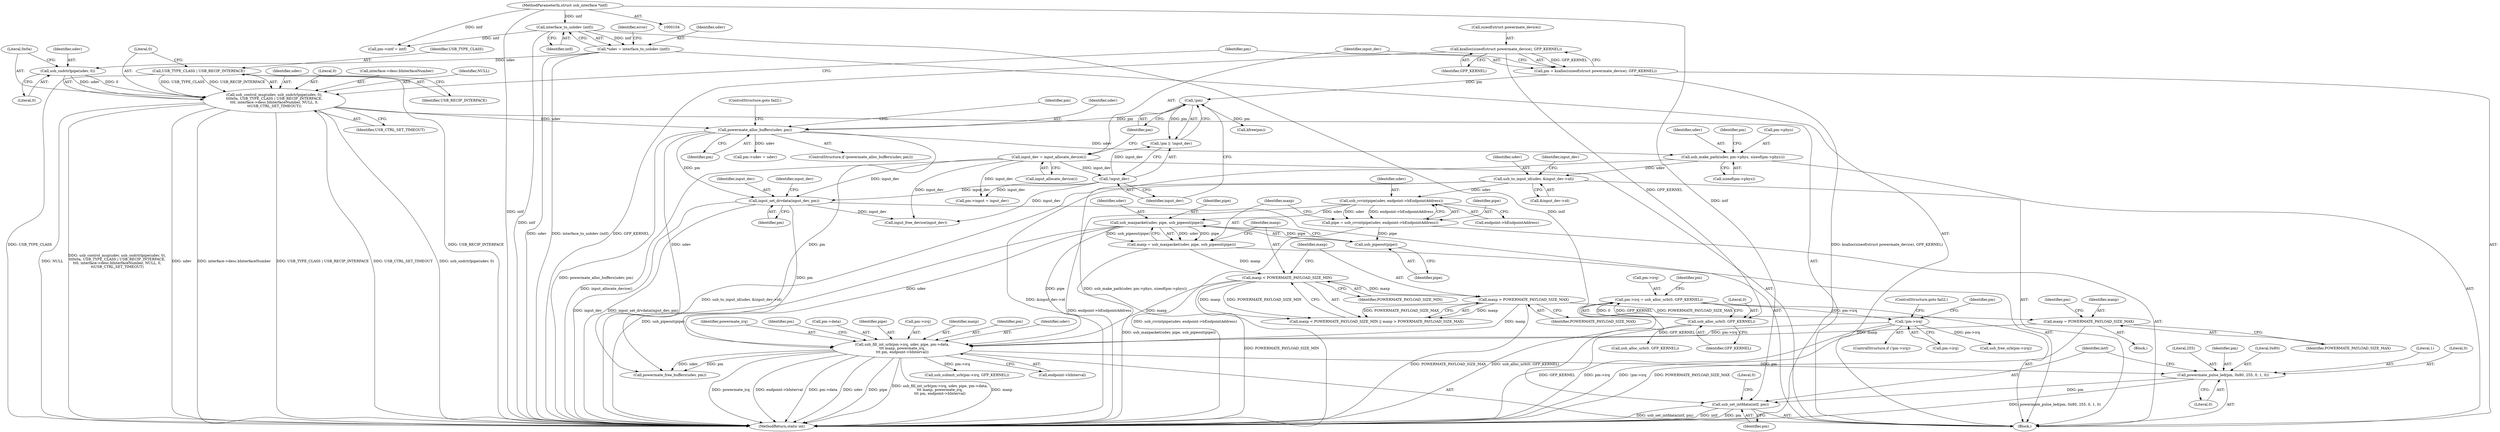 digraph "0_linux_9c6ba456711687b794dcf285856fc14e2c76074f@pointer" {
"1000456" [label="(Call,usb_set_intfdata(intf, pm))"];
"1000105" [label="(MethodParameterIn,struct usb_interface *intf)"];
"1000111" [label="(Call,interface_to_usbdev (intf))"];
"1000449" [label="(Call,powermate_pulse_led(pm, 0x80, 255, 0, 1, 0))"];
"1000386" [label="(Call,usb_fill_int_urb(pm->irq, udev, pipe, pm->data,\n\t\t\t maxp, powermate_irq,\n\t\t\t pm, endpoint->bInterval))"];
"1000204" [label="(Call,!pm->irq)"];
"1000196" [label="(Call,pm->irq = usb_alloc_urb(0, GFP_KERNEL))"];
"1000200" [label="(Call,usb_alloc_urb(0, GFP_KERNEL))"];
"1000177" [label="(Call,kzalloc(sizeof(struct powermate_device), GFP_KERNEL))"];
"1000369" [label="(Call,usb_maxpacket(udev, pipe, usb_pipeout(pipe)))"];
"1000362" [label="(Call,usb_rcvintpipe(udev, endpoint->bEndpointAddress))"];
"1000295" [label="(Call,usb_to_input_id(udev, &input_dev->id))"];
"1000237" [label="(Call,usb_make_path(udev, pm->phys, sizeof(pm->phys)))"];
"1000192" [label="(Call,powermate_alloc_buffers(udev, pm))"];
"1000157" [label="(Call,usb_control_msg(udev, usb_sndctrlpipe(udev, 0),\n\t\t0x0a, USB_TYPE_CLASS | USB_RECIP_INTERFACE,\n\t\t0, interface->desc.bInterfaceNumber, NULL, 0,\n\t\tUSB_CTRL_SET_TIMEOUT))"];
"1000159" [label="(Call,usb_sndctrlpipe(udev, 0))"];
"1000109" [label="(Call,*udev = interface_to_usbdev (intf))"];
"1000163" [label="(Call,USB_TYPE_CLASS | USB_RECIP_INTERFACE)"];
"1000186" [label="(Call,!pm)"];
"1000175" [label="(Call,pm = kzalloc(sizeof(struct powermate_device), GFP_KERNEL))"];
"1000372" [label="(Call,usb_pipeout(pipe))"];
"1000360" [label="(Call,pipe = usb_rcvintpipe(udev, endpoint->bEndpointAddress))"];
"1000376" [label="(Call,maxp < POWERMATE_PAYLOAD_SIZE_MIN)"];
"1000367" [label="(Call,maxp = usb_maxpacket(udev, pipe, usb_pipeout(pipe)))"];
"1000383" [label="(Call,maxp = POWERMATE_PAYLOAD_SIZE_MAX)"];
"1000379" [label="(Call,maxp > POWERMATE_PAYLOAD_SIZE_MAX)"];
"1000311" [label="(Call,input_set_drvdata(input_dev, pm))"];
"1000181" [label="(Call,input_dev = input_allocate_device())"];
"1000188" [label="(Call,!input_dev)"];
"1000396" [label="(Identifier,powermate_irq)"];
"1000404" [label="(Identifier,pm)"];
"1000381" [label="(Identifier,POWERMATE_PAYLOAD_SIZE_MAX)"];
"1000175" [label="(Call,pm = kzalloc(sizeof(struct powermate_device), GFP_KERNEL))"];
"1000296" [label="(Identifier,udev)"];
"1000195" [label="(ControlStructure,goto fail2;)"];
"1000180" [label="(Identifier,GFP_KERNEL)"];
"1000449" [label="(Call,powermate_pulse_led(pm, 0x80, 255, 0, 1, 0))"];
"1000481" [label="(Call,input_free_device(input_dev))"];
"1000363" [label="(Identifier,udev)"];
"1000105" [label="(MethodParameterIn,struct usb_interface *intf)"];
"1000452" [label="(Literal,255)"];
"1000386" [label="(Call,usb_fill_int_urb(pm->irq, udev, pipe, pm->data,\n\t\t\t maxp, powermate_irq,\n\t\t\t pm, endpoint->bInterval))"];
"1000472" [label="(Call,usb_free_urb(pm->irq))"];
"1000456" [label="(Call,usb_set_intfdata(intf, pm))"];
"1000177" [label="(Call,kzalloc(sizeof(struct powermate_device), GFP_KERNEL))"];
"1000192" [label="(Call,powermate_alloc_buffers(udev, pm))"];
"1000239" [label="(Call,pm->phys)"];
"1000370" [label="(Identifier,udev)"];
"1000111" [label="(Call,interface_to_usbdev (intf))"];
"1000458" [label="(Identifier,pm)"];
"1000112" [label="(Identifier,intf)"];
"1000198" [label="(Identifier,pm)"];
"1000378" [label="(Identifier,POWERMATE_PAYLOAD_SIZE_MIN)"];
"1000297" [label="(Call,&input_dev->id)"];
"1000364" [label="(Call,endpoint->bEndpointAddress)"];
"1000193" [label="(Identifier,udev)"];
"1000379" [label="(Call,maxp > POWERMATE_PAYLOAD_SIZE_MAX)"];
"1000189" [label="(Identifier,input_dev)"];
"1000368" [label="(Identifier,maxp)"];
"1000392" [label="(Call,pm->data)"];
"1000166" [label="(Literal,0)"];
"1000181" [label="(Call,input_dev = input_allocate_device())"];
"1000455" [label="(Literal,0)"];
"1000121" [label="(Identifier,error)"];
"1000477" [label="(Call,powermate_free_buffers(udev, pm))"];
"1000213" [label="(Call,usb_alloc_urb(0, GFP_KERNEL))"];
"1000194" [label="(Identifier,pm)"];
"1000182" [label="(Identifier,input_dev)"];
"1000385" [label="(Identifier,POWERMATE_PAYLOAD_SIZE_MAX)"];
"1000391" [label="(Identifier,pipe)"];
"1000162" [label="(Literal,0x0a)"];
"1000183" [label="(Call,input_allocate_device())"];
"1000242" [label="(Call,sizeof(pm->phys))"];
"1000163" [label="(Call,USB_TYPE_CLASS | USB_RECIP_INTERFACE)"];
"1000375" [label="(Call,maxp < POWERMATE_PAYLOAD_SIZE_MIN || maxp > POWERMATE_PAYLOAD_SIZE_MAX)"];
"1000203" [label="(ControlStructure,if (!pm->irq))"];
"1000312" [label="(Identifier,input_dev)"];
"1000176" [label="(Identifier,pm)"];
"1000232" [label="(Call,pm->input = input_dev)"];
"1000185" [label="(Call,!pm || !input_dev)"];
"1000222" [label="(Call,pm->udev = udev)"];
"1000376" [label="(Call,maxp < POWERMATE_PAYLOAD_SIZE_MIN)"];
"1000450" [label="(Identifier,pm)"];
"1000238" [label="(Identifier,udev)"];
"1000158" [label="(Identifier,udev)"];
"1000204" [label="(Call,!pm->irq)"];
"1000295" [label="(Call,usb_to_input_id(udev, &input_dev->id))"];
"1000191" [label="(ControlStructure,if (powermate_alloc_buffers(udev, pm)))"];
"1000460" [label="(Literal,0)"];
"1000188" [label="(Call,!input_dev)"];
"1000483" [label="(Call,kfree(pm))"];
"1000373" [label="(Identifier,pipe)"];
"1000457" [label="(Identifier,intf)"];
"1000237" [label="(Call,usb_make_path(udev, pm->phys, sizeof(pm->phys)))"];
"1000110" [label="(Identifier,udev)"];
"1000387" [label="(Call,pm->irq)"];
"1000173" [label="(Literal,0)"];
"1000395" [label="(Identifier,maxp)"];
"1000206" [label="(Identifier,pm)"];
"1000164" [label="(Identifier,USB_TYPE_CLASS)"];
"1000311" [label="(Call,input_set_drvdata(input_dev, pm))"];
"1000397" [label="(Identifier,pm)"];
"1000383" [label="(Call,maxp = POWERMATE_PAYLOAD_SIZE_MAX)"];
"1000165" [label="(Identifier,USB_RECIP_INTERFACE)"];
"1000382" [label="(Block,)"];
"1000107" [label="(Block,)"];
"1000202" [label="(Identifier,GFP_KERNEL)"];
"1000211" [label="(Identifier,pm)"];
"1000197" [label="(Call,pm->irq)"];
"1000371" [label="(Identifier,pipe)"];
"1000367" [label="(Call,maxp = usb_maxpacket(udev, pipe, usb_pipeout(pipe)))"];
"1000187" [label="(Identifier,pm)"];
"1000196" [label="(Call,pm->irq = usb_alloc_urb(0, GFP_KERNEL))"];
"1000304" [label="(Identifier,input_dev)"];
"1000167" [label="(Call,interface->desc.bInterfaceNumber)"];
"1000248" [label="(Identifier,pm)"];
"1000360" [label="(Call,pipe = usb_rcvintpipe(udev, endpoint->bEndpointAddress))"];
"1000390" [label="(Identifier,udev)"];
"1000487" [label="(MethodReturn,static int)"];
"1000380" [label="(Identifier,maxp)"];
"1000451" [label="(Literal,0x80)"];
"1000454" [label="(Literal,1)"];
"1000361" [label="(Identifier,pipe)"];
"1000109" [label="(Call,*udev = interface_to_usbdev (intf))"];
"1000372" [label="(Call,usb_pipeout(pipe))"];
"1000369" [label="(Call,usb_maxpacket(udev, pipe, usb_pipeout(pipe)))"];
"1000384" [label="(Identifier,maxp)"];
"1000157" [label="(Call,usb_control_msg(udev, usb_sndctrlpipe(udev, 0),\n\t\t0x0a, USB_TYPE_CLASS | USB_RECIP_INTERFACE,\n\t\t0, interface->desc.bInterfaceNumber, NULL, 0,\n\t\tUSB_CTRL_SET_TIMEOUT))"];
"1000200" [label="(Call,usb_alloc_urb(0, GFP_KERNEL))"];
"1000316" [label="(Identifier,input_dev)"];
"1000227" [label="(Call,pm->intf = intf)"];
"1000186" [label="(Call,!pm)"];
"1000161" [label="(Literal,0)"];
"1000172" [label="(Identifier,NULL)"];
"1000160" [label="(Identifier,udev)"];
"1000174" [label="(Identifier,USB_CTRL_SET_TIMEOUT)"];
"1000377" [label="(Identifier,maxp)"];
"1000313" [label="(Identifier,pm)"];
"1000398" [label="(Call,endpoint->bInterval)"];
"1000201" [label="(Literal,0)"];
"1000178" [label="(Call,sizeof(struct powermate_device))"];
"1000453" [label="(Literal,0)"];
"1000388" [label="(Identifier,pm)"];
"1000159" [label="(Call,usb_sndctrlpipe(udev, 0))"];
"1000208" [label="(ControlStructure,goto fail2;)"];
"1000205" [label="(Call,pm->irq)"];
"1000418" [label="(Call,usb_submit_urb(pm->irq, GFP_KERNEL))"];
"1000362" [label="(Call,usb_rcvintpipe(udev, endpoint->bEndpointAddress))"];
"1000456" -> "1000107"  [label="AST: "];
"1000456" -> "1000458"  [label="CFG: "];
"1000457" -> "1000456"  [label="AST: "];
"1000458" -> "1000456"  [label="AST: "];
"1000460" -> "1000456"  [label="CFG: "];
"1000456" -> "1000487"  [label="DDG: intf"];
"1000456" -> "1000487"  [label="DDG: pm"];
"1000456" -> "1000487"  [label="DDG: usb_set_intfdata(intf, pm)"];
"1000105" -> "1000456"  [label="DDG: intf"];
"1000111" -> "1000456"  [label="DDG: intf"];
"1000449" -> "1000456"  [label="DDG: pm"];
"1000105" -> "1000104"  [label="AST: "];
"1000105" -> "1000487"  [label="DDG: intf"];
"1000105" -> "1000111"  [label="DDG: intf"];
"1000105" -> "1000227"  [label="DDG: intf"];
"1000111" -> "1000109"  [label="AST: "];
"1000111" -> "1000112"  [label="CFG: "];
"1000112" -> "1000111"  [label="AST: "];
"1000109" -> "1000111"  [label="CFG: "];
"1000111" -> "1000487"  [label="DDG: intf"];
"1000111" -> "1000109"  [label="DDG: intf"];
"1000111" -> "1000227"  [label="DDG: intf"];
"1000449" -> "1000107"  [label="AST: "];
"1000449" -> "1000455"  [label="CFG: "];
"1000450" -> "1000449"  [label="AST: "];
"1000451" -> "1000449"  [label="AST: "];
"1000452" -> "1000449"  [label="AST: "];
"1000453" -> "1000449"  [label="AST: "];
"1000454" -> "1000449"  [label="AST: "];
"1000455" -> "1000449"  [label="AST: "];
"1000457" -> "1000449"  [label="CFG: "];
"1000449" -> "1000487"  [label="DDG: powermate_pulse_led(pm, 0x80, 255, 0, 1, 0)"];
"1000386" -> "1000449"  [label="DDG: pm"];
"1000386" -> "1000107"  [label="AST: "];
"1000386" -> "1000398"  [label="CFG: "];
"1000387" -> "1000386"  [label="AST: "];
"1000390" -> "1000386"  [label="AST: "];
"1000391" -> "1000386"  [label="AST: "];
"1000392" -> "1000386"  [label="AST: "];
"1000395" -> "1000386"  [label="AST: "];
"1000396" -> "1000386"  [label="AST: "];
"1000397" -> "1000386"  [label="AST: "];
"1000398" -> "1000386"  [label="AST: "];
"1000404" -> "1000386"  [label="CFG: "];
"1000386" -> "1000487"  [label="DDG: powermate_irq"];
"1000386" -> "1000487"  [label="DDG: endpoint->bInterval"];
"1000386" -> "1000487"  [label="DDG: pm->data"];
"1000386" -> "1000487"  [label="DDG: udev"];
"1000386" -> "1000487"  [label="DDG: pipe"];
"1000386" -> "1000487"  [label="DDG: usb_fill_int_urb(pm->irq, udev, pipe, pm->data,\n\t\t\t maxp, powermate_irq,\n\t\t\t pm, endpoint->bInterval)"];
"1000386" -> "1000487"  [label="DDG: maxp"];
"1000204" -> "1000386"  [label="DDG: pm->irq"];
"1000369" -> "1000386"  [label="DDG: udev"];
"1000369" -> "1000386"  [label="DDG: pipe"];
"1000376" -> "1000386"  [label="DDG: maxp"];
"1000383" -> "1000386"  [label="DDG: maxp"];
"1000379" -> "1000386"  [label="DDG: maxp"];
"1000311" -> "1000386"  [label="DDG: pm"];
"1000386" -> "1000418"  [label="DDG: pm->irq"];
"1000386" -> "1000477"  [label="DDG: udev"];
"1000386" -> "1000477"  [label="DDG: pm"];
"1000204" -> "1000203"  [label="AST: "];
"1000204" -> "1000205"  [label="CFG: "];
"1000205" -> "1000204"  [label="AST: "];
"1000208" -> "1000204"  [label="CFG: "];
"1000211" -> "1000204"  [label="CFG: "];
"1000204" -> "1000487"  [label="DDG: pm->irq"];
"1000204" -> "1000487"  [label="DDG: !pm->irq"];
"1000196" -> "1000204"  [label="DDG: pm->irq"];
"1000204" -> "1000472"  [label="DDG: pm->irq"];
"1000196" -> "1000107"  [label="AST: "];
"1000196" -> "1000200"  [label="CFG: "];
"1000197" -> "1000196"  [label="AST: "];
"1000200" -> "1000196"  [label="AST: "];
"1000206" -> "1000196"  [label="CFG: "];
"1000196" -> "1000487"  [label="DDG: usb_alloc_urb(0, GFP_KERNEL)"];
"1000200" -> "1000196"  [label="DDG: 0"];
"1000200" -> "1000196"  [label="DDG: GFP_KERNEL"];
"1000200" -> "1000202"  [label="CFG: "];
"1000201" -> "1000200"  [label="AST: "];
"1000202" -> "1000200"  [label="AST: "];
"1000200" -> "1000487"  [label="DDG: GFP_KERNEL"];
"1000177" -> "1000200"  [label="DDG: GFP_KERNEL"];
"1000200" -> "1000213"  [label="DDG: GFP_KERNEL"];
"1000177" -> "1000175"  [label="AST: "];
"1000177" -> "1000180"  [label="CFG: "];
"1000178" -> "1000177"  [label="AST: "];
"1000180" -> "1000177"  [label="AST: "];
"1000175" -> "1000177"  [label="CFG: "];
"1000177" -> "1000487"  [label="DDG: GFP_KERNEL"];
"1000177" -> "1000175"  [label="DDG: GFP_KERNEL"];
"1000369" -> "1000367"  [label="AST: "];
"1000369" -> "1000372"  [label="CFG: "];
"1000370" -> "1000369"  [label="AST: "];
"1000371" -> "1000369"  [label="AST: "];
"1000372" -> "1000369"  [label="AST: "];
"1000367" -> "1000369"  [label="CFG: "];
"1000369" -> "1000487"  [label="DDG: usb_pipeout(pipe)"];
"1000369" -> "1000367"  [label="DDG: udev"];
"1000369" -> "1000367"  [label="DDG: pipe"];
"1000369" -> "1000367"  [label="DDG: usb_pipeout(pipe)"];
"1000362" -> "1000369"  [label="DDG: udev"];
"1000372" -> "1000369"  [label="DDG: pipe"];
"1000362" -> "1000360"  [label="AST: "];
"1000362" -> "1000364"  [label="CFG: "];
"1000363" -> "1000362"  [label="AST: "];
"1000364" -> "1000362"  [label="AST: "];
"1000360" -> "1000362"  [label="CFG: "];
"1000362" -> "1000487"  [label="DDG: endpoint->bEndpointAddress"];
"1000362" -> "1000360"  [label="DDG: udev"];
"1000362" -> "1000360"  [label="DDG: endpoint->bEndpointAddress"];
"1000295" -> "1000362"  [label="DDG: udev"];
"1000295" -> "1000107"  [label="AST: "];
"1000295" -> "1000297"  [label="CFG: "];
"1000296" -> "1000295"  [label="AST: "];
"1000297" -> "1000295"  [label="AST: "];
"1000304" -> "1000295"  [label="CFG: "];
"1000295" -> "1000487"  [label="DDG: &input_dev->id"];
"1000295" -> "1000487"  [label="DDG: usb_to_input_id(udev, &input_dev->id)"];
"1000237" -> "1000295"  [label="DDG: udev"];
"1000237" -> "1000107"  [label="AST: "];
"1000237" -> "1000242"  [label="CFG: "];
"1000238" -> "1000237"  [label="AST: "];
"1000239" -> "1000237"  [label="AST: "];
"1000242" -> "1000237"  [label="AST: "];
"1000248" -> "1000237"  [label="CFG: "];
"1000237" -> "1000487"  [label="DDG: usb_make_path(udev, pm->phys, sizeof(pm->phys))"];
"1000192" -> "1000237"  [label="DDG: udev"];
"1000192" -> "1000191"  [label="AST: "];
"1000192" -> "1000194"  [label="CFG: "];
"1000193" -> "1000192"  [label="AST: "];
"1000194" -> "1000192"  [label="AST: "];
"1000195" -> "1000192"  [label="CFG: "];
"1000198" -> "1000192"  [label="CFG: "];
"1000192" -> "1000487"  [label="DDG: powermate_alloc_buffers(udev, pm)"];
"1000157" -> "1000192"  [label="DDG: udev"];
"1000186" -> "1000192"  [label="DDG: pm"];
"1000192" -> "1000222"  [label="DDG: udev"];
"1000192" -> "1000311"  [label="DDG: pm"];
"1000192" -> "1000477"  [label="DDG: udev"];
"1000192" -> "1000477"  [label="DDG: pm"];
"1000157" -> "1000107"  [label="AST: "];
"1000157" -> "1000174"  [label="CFG: "];
"1000158" -> "1000157"  [label="AST: "];
"1000159" -> "1000157"  [label="AST: "];
"1000162" -> "1000157"  [label="AST: "];
"1000163" -> "1000157"  [label="AST: "];
"1000166" -> "1000157"  [label="AST: "];
"1000167" -> "1000157"  [label="AST: "];
"1000172" -> "1000157"  [label="AST: "];
"1000173" -> "1000157"  [label="AST: "];
"1000174" -> "1000157"  [label="AST: "];
"1000176" -> "1000157"  [label="CFG: "];
"1000157" -> "1000487"  [label="DDG: usb_sndctrlpipe(udev, 0)"];
"1000157" -> "1000487"  [label="DDG: NULL"];
"1000157" -> "1000487"  [label="DDG: usb_control_msg(udev, usb_sndctrlpipe(udev, 0),\n\t\t0x0a, USB_TYPE_CLASS | USB_RECIP_INTERFACE,\n\t\t0, interface->desc.bInterfaceNumber, NULL, 0,\n\t\tUSB_CTRL_SET_TIMEOUT)"];
"1000157" -> "1000487"  [label="DDG: udev"];
"1000157" -> "1000487"  [label="DDG: interface->desc.bInterfaceNumber"];
"1000157" -> "1000487"  [label="DDG: USB_TYPE_CLASS | USB_RECIP_INTERFACE"];
"1000157" -> "1000487"  [label="DDG: USB_CTRL_SET_TIMEOUT"];
"1000159" -> "1000157"  [label="DDG: udev"];
"1000159" -> "1000157"  [label="DDG: 0"];
"1000163" -> "1000157"  [label="DDG: USB_TYPE_CLASS"];
"1000163" -> "1000157"  [label="DDG: USB_RECIP_INTERFACE"];
"1000159" -> "1000161"  [label="CFG: "];
"1000160" -> "1000159"  [label="AST: "];
"1000161" -> "1000159"  [label="AST: "];
"1000162" -> "1000159"  [label="CFG: "];
"1000109" -> "1000159"  [label="DDG: udev"];
"1000109" -> "1000107"  [label="AST: "];
"1000110" -> "1000109"  [label="AST: "];
"1000121" -> "1000109"  [label="CFG: "];
"1000109" -> "1000487"  [label="DDG: udev"];
"1000109" -> "1000487"  [label="DDG: interface_to_usbdev (intf)"];
"1000163" -> "1000165"  [label="CFG: "];
"1000164" -> "1000163"  [label="AST: "];
"1000165" -> "1000163"  [label="AST: "];
"1000166" -> "1000163"  [label="CFG: "];
"1000163" -> "1000487"  [label="DDG: USB_TYPE_CLASS"];
"1000163" -> "1000487"  [label="DDG: USB_RECIP_INTERFACE"];
"1000186" -> "1000185"  [label="AST: "];
"1000186" -> "1000187"  [label="CFG: "];
"1000187" -> "1000186"  [label="AST: "];
"1000189" -> "1000186"  [label="CFG: "];
"1000185" -> "1000186"  [label="CFG: "];
"1000186" -> "1000185"  [label="DDG: pm"];
"1000175" -> "1000186"  [label="DDG: pm"];
"1000186" -> "1000483"  [label="DDG: pm"];
"1000175" -> "1000107"  [label="AST: "];
"1000176" -> "1000175"  [label="AST: "];
"1000182" -> "1000175"  [label="CFG: "];
"1000175" -> "1000487"  [label="DDG: kzalloc(sizeof(struct powermate_device), GFP_KERNEL)"];
"1000372" -> "1000373"  [label="CFG: "];
"1000373" -> "1000372"  [label="AST: "];
"1000360" -> "1000372"  [label="DDG: pipe"];
"1000360" -> "1000107"  [label="AST: "];
"1000361" -> "1000360"  [label="AST: "];
"1000368" -> "1000360"  [label="CFG: "];
"1000360" -> "1000487"  [label="DDG: usb_rcvintpipe(udev, endpoint->bEndpointAddress)"];
"1000376" -> "1000375"  [label="AST: "];
"1000376" -> "1000378"  [label="CFG: "];
"1000377" -> "1000376"  [label="AST: "];
"1000378" -> "1000376"  [label="AST: "];
"1000380" -> "1000376"  [label="CFG: "];
"1000375" -> "1000376"  [label="CFG: "];
"1000376" -> "1000487"  [label="DDG: POWERMATE_PAYLOAD_SIZE_MIN"];
"1000376" -> "1000375"  [label="DDG: maxp"];
"1000376" -> "1000375"  [label="DDG: POWERMATE_PAYLOAD_SIZE_MIN"];
"1000367" -> "1000376"  [label="DDG: maxp"];
"1000376" -> "1000379"  [label="DDG: maxp"];
"1000367" -> "1000107"  [label="AST: "];
"1000368" -> "1000367"  [label="AST: "];
"1000377" -> "1000367"  [label="CFG: "];
"1000367" -> "1000487"  [label="DDG: usb_maxpacket(udev, pipe, usb_pipeout(pipe))"];
"1000383" -> "1000382"  [label="AST: "];
"1000383" -> "1000385"  [label="CFG: "];
"1000384" -> "1000383"  [label="AST: "];
"1000385" -> "1000383"  [label="AST: "];
"1000388" -> "1000383"  [label="CFG: "];
"1000383" -> "1000487"  [label="DDG: POWERMATE_PAYLOAD_SIZE_MAX"];
"1000379" -> "1000383"  [label="DDG: POWERMATE_PAYLOAD_SIZE_MAX"];
"1000379" -> "1000375"  [label="AST: "];
"1000379" -> "1000381"  [label="CFG: "];
"1000380" -> "1000379"  [label="AST: "];
"1000381" -> "1000379"  [label="AST: "];
"1000375" -> "1000379"  [label="CFG: "];
"1000379" -> "1000487"  [label="DDG: POWERMATE_PAYLOAD_SIZE_MAX"];
"1000379" -> "1000375"  [label="DDG: maxp"];
"1000379" -> "1000375"  [label="DDG: POWERMATE_PAYLOAD_SIZE_MAX"];
"1000311" -> "1000107"  [label="AST: "];
"1000311" -> "1000313"  [label="CFG: "];
"1000312" -> "1000311"  [label="AST: "];
"1000313" -> "1000311"  [label="AST: "];
"1000316" -> "1000311"  [label="CFG: "];
"1000311" -> "1000487"  [label="DDG: input_dev"];
"1000311" -> "1000487"  [label="DDG: input_set_drvdata(input_dev, pm)"];
"1000181" -> "1000311"  [label="DDG: input_dev"];
"1000188" -> "1000311"  [label="DDG: input_dev"];
"1000311" -> "1000481"  [label="DDG: input_dev"];
"1000181" -> "1000107"  [label="AST: "];
"1000181" -> "1000183"  [label="CFG: "];
"1000182" -> "1000181"  [label="AST: "];
"1000183" -> "1000181"  [label="AST: "];
"1000187" -> "1000181"  [label="CFG: "];
"1000181" -> "1000487"  [label="DDG: input_allocate_device()"];
"1000181" -> "1000188"  [label="DDG: input_dev"];
"1000181" -> "1000232"  [label="DDG: input_dev"];
"1000181" -> "1000481"  [label="DDG: input_dev"];
"1000188" -> "1000185"  [label="AST: "];
"1000188" -> "1000189"  [label="CFG: "];
"1000189" -> "1000188"  [label="AST: "];
"1000185" -> "1000188"  [label="CFG: "];
"1000188" -> "1000185"  [label="DDG: input_dev"];
"1000188" -> "1000232"  [label="DDG: input_dev"];
"1000188" -> "1000481"  [label="DDG: input_dev"];
}
